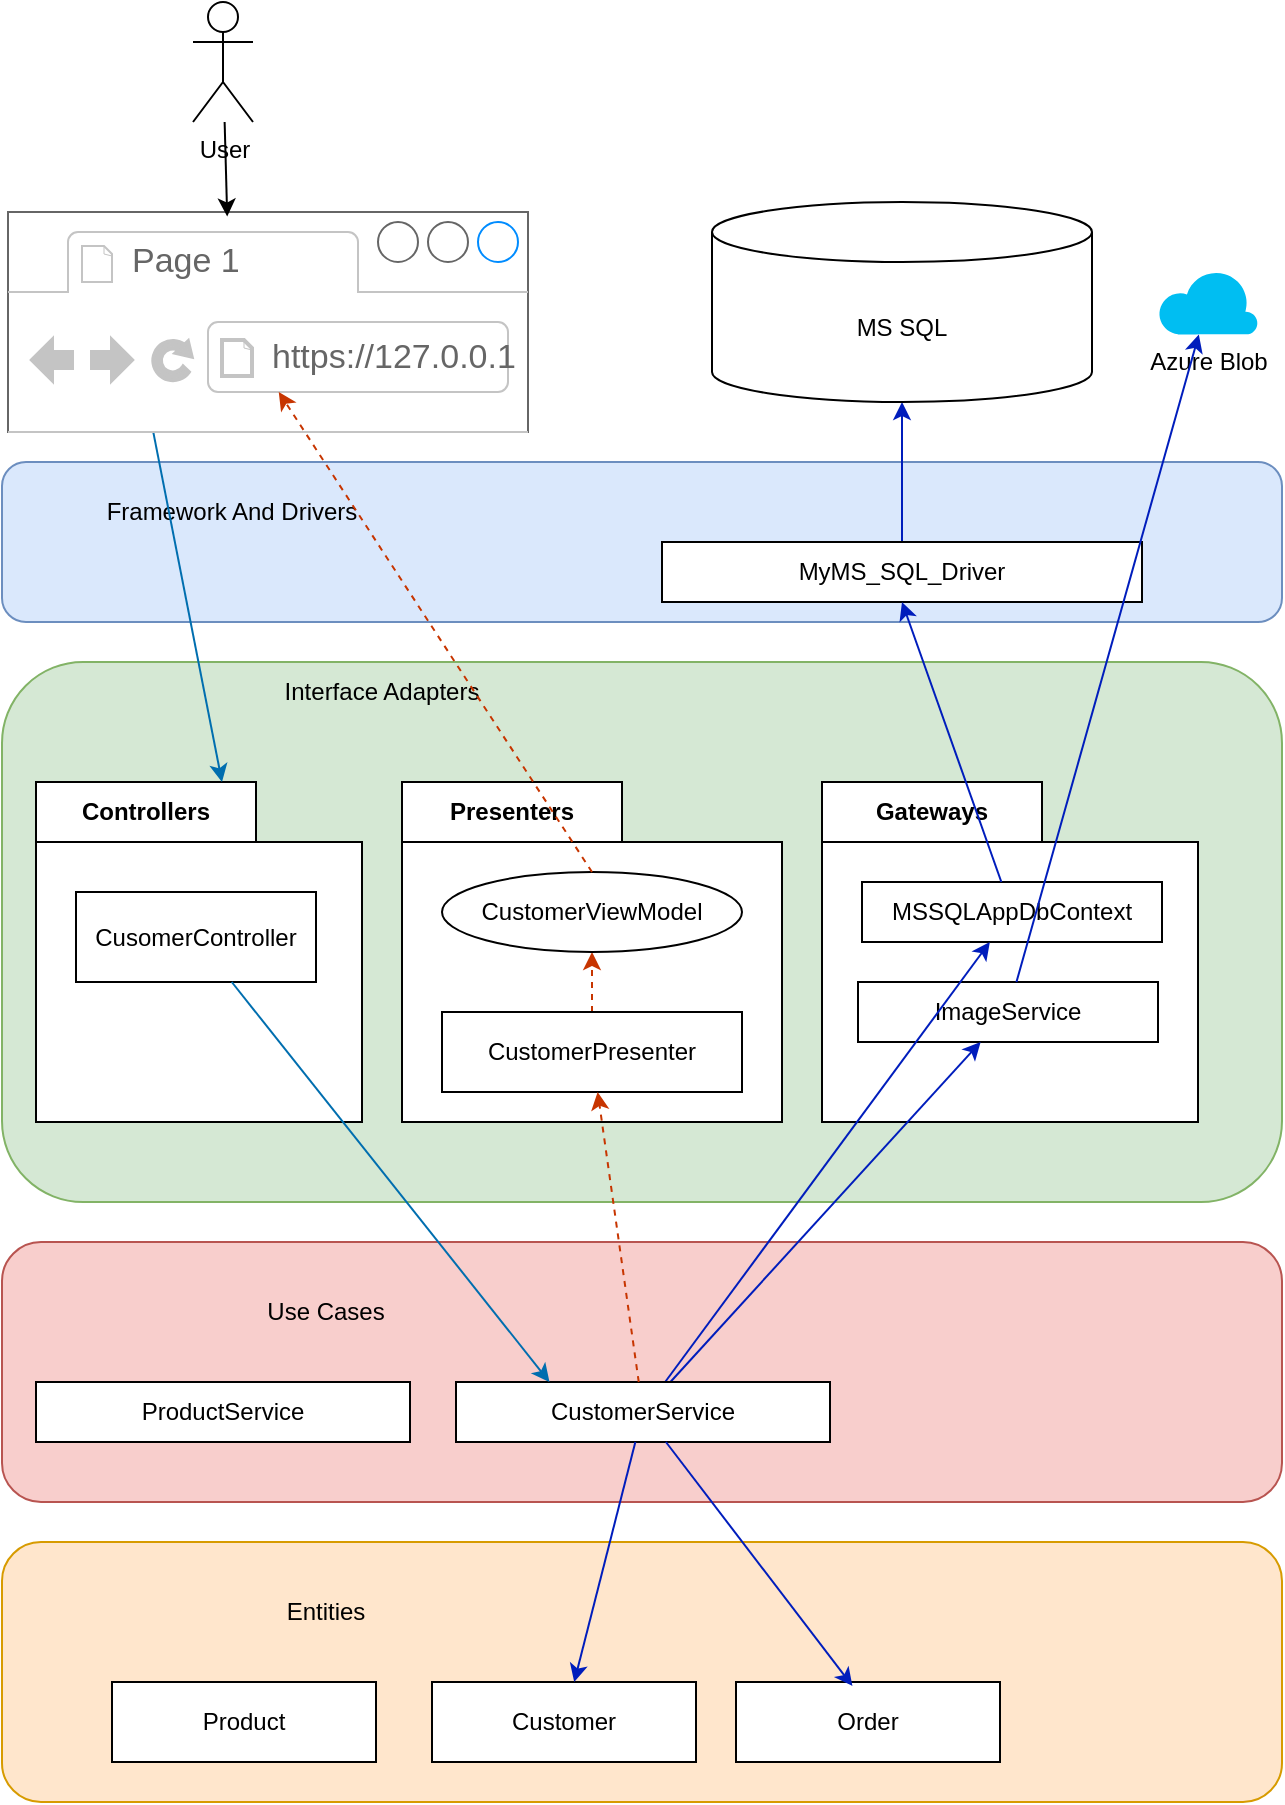 <mxfile version="26.0.14">
  <diagram name="Page-1" id="xm5KmcZdopvaGnkaJR0_">
    <mxGraphModel dx="919" dy="1887" grid="1" gridSize="10" guides="1" tooltips="1" connect="1" arrows="1" fold="1" page="1" pageScale="1" pageWidth="850" pageHeight="1100" math="0" shadow="0">
      <root>
        <mxCell id="0" />
        <mxCell id="1" parent="0" />
        <mxCell id="C29Km5RfJu_qYMMxc9Lp-41" value="" style="rounded=1;whiteSpace=wrap;html=1;fillColor=#d5e8d4;strokeColor=#82b366;" vertex="1" parent="1">
          <mxGeometry x="120" y="210" width="640" height="270" as="geometry" />
        </mxCell>
        <mxCell id="C29Km5RfJu_qYMMxc9Lp-5" value="Controllers" style="shape=folder;fontStyle=1;tabWidth=110;tabHeight=30;tabPosition=left;html=1;boundedLbl=1;labelInHeader=1;container=1;collapsible=0;recursiveResize=0;whiteSpace=wrap;" vertex="1" parent="1">
          <mxGeometry x="137" y="270" width="163" height="170" as="geometry" />
        </mxCell>
        <mxCell id="C29Km5RfJu_qYMMxc9Lp-67" value="CusomerController" style="rounded=0;whiteSpace=wrap;html=1;" vertex="1" parent="C29Km5RfJu_qYMMxc9Lp-5">
          <mxGeometry x="20" y="55" width="120" height="45" as="geometry" />
        </mxCell>
        <mxCell id="C29Km5RfJu_qYMMxc9Lp-10" value="Presenters" style="shape=folder;fontStyle=1;tabWidth=110;tabHeight=30;tabPosition=left;html=1;boundedLbl=1;labelInHeader=1;container=1;collapsible=0;recursiveResize=0;whiteSpace=wrap;" vertex="1" parent="1">
          <mxGeometry x="320" y="270" width="190" height="170" as="geometry" />
        </mxCell>
        <mxCell id="C29Km5RfJu_qYMMxc9Lp-60" style="rounded=0;orthogonalLoop=1;jettySize=auto;html=1;fillColor=#fa6800;strokeColor=#C73500;dashed=1;" edge="1" parent="C29Km5RfJu_qYMMxc9Lp-10" source="C29Km5RfJu_qYMMxc9Lp-11" target="C29Km5RfJu_qYMMxc9Lp-44">
          <mxGeometry relative="1" as="geometry" />
        </mxCell>
        <mxCell id="C29Km5RfJu_qYMMxc9Lp-11" value="CustomerPresenter" style="html=1;whiteSpace=wrap;" vertex="1" parent="C29Km5RfJu_qYMMxc9Lp-10">
          <mxGeometry width="150" height="40" relative="1" as="geometry">
            <mxPoint x="20" y="115" as="offset" />
          </mxGeometry>
        </mxCell>
        <mxCell id="C29Km5RfJu_qYMMxc9Lp-44" value="CustomerViewModel" style="ellipse;whiteSpace=wrap;html=1;" vertex="1" parent="C29Km5RfJu_qYMMxc9Lp-10">
          <mxGeometry x="20" y="45" width="150" height="40" as="geometry" />
        </mxCell>
        <mxCell id="C29Km5RfJu_qYMMxc9Lp-12" value="Gateways" style="shape=folder;fontStyle=1;tabWidth=110;tabHeight=30;tabPosition=left;html=1;boundedLbl=1;labelInHeader=1;container=1;collapsible=0;recursiveResize=0;whiteSpace=wrap;" vertex="1" parent="1">
          <mxGeometry x="530" y="270" width="188" height="170" as="geometry" />
        </mxCell>
        <mxCell id="C29Km5RfJu_qYMMxc9Lp-13" value="MSSQLAppDbContext" style="html=1;whiteSpace=wrap;" vertex="1" parent="C29Km5RfJu_qYMMxc9Lp-12">
          <mxGeometry width="150" height="30" relative="1" as="geometry">
            <mxPoint x="20" y="50" as="offset" />
          </mxGeometry>
        </mxCell>
        <mxCell id="C29Km5RfJu_qYMMxc9Lp-35" value="ImageService" style="html=1;whiteSpace=wrap;" vertex="1" parent="C29Km5RfJu_qYMMxc9Lp-12">
          <mxGeometry x="18" y="100" width="150" height="30" as="geometry" />
        </mxCell>
        <mxCell id="C29Km5RfJu_qYMMxc9Lp-15" value="Interface Adapters" style="text;html=1;align=center;verticalAlign=middle;whiteSpace=wrap;rounded=0;" vertex="1" parent="1">
          <mxGeometry x="210" y="210" width="200" height="30" as="geometry" />
        </mxCell>
        <mxCell id="C29Km5RfJu_qYMMxc9Lp-16" value="" style="rounded=1;whiteSpace=wrap;html=1;fillColor=#dae8fc;strokeColor=#6c8ebf;" vertex="1" parent="1">
          <mxGeometry x="120" y="110" width="640" height="80" as="geometry" />
        </mxCell>
        <mxCell id="C29Km5RfJu_qYMMxc9Lp-17" value="Framework And Drivers" style="text;html=1;align=center;verticalAlign=middle;whiteSpace=wrap;rounded=0;" vertex="1" parent="1">
          <mxGeometry x="135" y="120" width="200" height="30" as="geometry" />
        </mxCell>
        <mxCell id="C29Km5RfJu_qYMMxc9Lp-34" style="rounded=0;orthogonalLoop=1;jettySize=auto;html=1;fillColor=#0050ef;strokeColor=#001DBC;" edge="1" parent="1" source="C29Km5RfJu_qYMMxc9Lp-20" target="C29Km5RfJu_qYMMxc9Lp-21">
          <mxGeometry relative="1" as="geometry" />
        </mxCell>
        <mxCell id="C29Km5RfJu_qYMMxc9Lp-20" value="MyMS_SQL_Driver" style="rounded=0;whiteSpace=wrap;html=1;" vertex="1" parent="1">
          <mxGeometry x="450" y="150" width="240" height="30" as="geometry" />
        </mxCell>
        <mxCell id="C29Km5RfJu_qYMMxc9Lp-21" value="MS SQL" style="shape=cylinder3;whiteSpace=wrap;html=1;boundedLbl=1;backgroundOutline=1;size=15;" vertex="1" parent="1">
          <mxGeometry x="475" y="-20" width="190" height="100" as="geometry" />
        </mxCell>
        <mxCell id="C29Km5RfJu_qYMMxc9Lp-22" value="User" style="shape=umlActor;verticalLabelPosition=bottom;verticalAlign=top;html=1;outlineConnect=0;" vertex="1" parent="1">
          <mxGeometry x="215.5" y="-120" width="30" height="60" as="geometry" />
        </mxCell>
        <mxCell id="C29Km5RfJu_qYMMxc9Lp-30" style="rounded=0;orthogonalLoop=1;jettySize=auto;html=1;fillColor=#1ba1e2;strokeColor=#006EAF;exitX=0.323;exitY=0.987;exitDx=0;exitDy=0;exitPerimeter=0;" edge="1" parent="1" source="C29Km5RfJu_qYMMxc9Lp-24">
          <mxGeometry relative="1" as="geometry">
            <mxPoint x="204" y="-150" as="sourcePoint" />
            <mxPoint x="230" y="270" as="targetPoint" />
          </mxGeometry>
        </mxCell>
        <mxCell id="C29Km5RfJu_qYMMxc9Lp-24" value="" style="strokeWidth=1;shadow=0;dashed=0;align=center;html=1;shape=mxgraph.mockup.containers.browserWindow;rSize=0;strokeColor=#666666;strokeColor2=#008cff;strokeColor3=#c4c4c4;mainText=,;recursiveResize=0;" vertex="1" parent="1">
          <mxGeometry x="123" y="-15" width="212" height="90" as="geometry" />
        </mxCell>
        <mxCell id="C29Km5RfJu_qYMMxc9Lp-25" value="Page 1" style="strokeWidth=1;shadow=0;dashed=0;align=center;html=1;shape=mxgraph.mockup.containers.anchor;fontSize=17;fontColor=#666666;align=left;whiteSpace=wrap;" vertex="1" parent="C29Km5RfJu_qYMMxc9Lp-24">
          <mxGeometry x="60" y="12" width="110" height="26" as="geometry" />
        </mxCell>
        <mxCell id="C29Km5RfJu_qYMMxc9Lp-26" value="https://127.0.0.1" style="strokeWidth=1;shadow=0;dashed=0;align=center;html=1;shape=mxgraph.mockup.containers.anchor;rSize=0;fontSize=17;fontColor=#666666;align=left;" vertex="1" parent="C29Km5RfJu_qYMMxc9Lp-24">
          <mxGeometry x="130" y="60" width="170" height="26" as="geometry" />
        </mxCell>
        <mxCell id="C29Km5RfJu_qYMMxc9Lp-28" style="rounded=0;orthogonalLoop=1;jettySize=auto;html=1;entryX=0.517;entryY=0.025;entryDx=0;entryDy=0;entryPerimeter=0;" edge="1" parent="1" source="C29Km5RfJu_qYMMxc9Lp-22" target="C29Km5RfJu_qYMMxc9Lp-24">
          <mxGeometry relative="1" as="geometry" />
        </mxCell>
        <mxCell id="C29Km5RfJu_qYMMxc9Lp-31" value="" style="rounded=1;whiteSpace=wrap;html=1;fillColor=#f8cecc;strokeColor=#b85450;" vertex="1" parent="1">
          <mxGeometry x="120" y="500" width="640" height="130" as="geometry" />
        </mxCell>
        <mxCell id="C29Km5RfJu_qYMMxc9Lp-32" value="Use Cases" style="text;html=1;align=center;verticalAlign=middle;whiteSpace=wrap;rounded=0;" vertex="1" parent="1">
          <mxGeometry x="157" y="520" width="250" height="30" as="geometry" />
        </mxCell>
        <mxCell id="C29Km5RfJu_qYMMxc9Lp-33" style="rounded=0;orthogonalLoop=1;jettySize=auto;html=1;entryX=0.5;entryY=1;entryDx=0;entryDy=0;fillColor=#0050ef;strokeColor=#001DBC;" edge="1" parent="1" source="C29Km5RfJu_qYMMxc9Lp-13" target="C29Km5RfJu_qYMMxc9Lp-20">
          <mxGeometry relative="1" as="geometry" />
        </mxCell>
        <mxCell id="C29Km5RfJu_qYMMxc9Lp-36" value="Azure Blob" style="verticalLabelPosition=bottom;html=1;verticalAlign=top;align=center;strokeColor=none;fillColor=#00BEF2;shape=mxgraph.azure.cloud;" vertex="1" parent="1">
          <mxGeometry x="698" y="13.75" width="50" height="32.5" as="geometry" />
        </mxCell>
        <mxCell id="C29Km5RfJu_qYMMxc9Lp-37" style="rounded=0;orthogonalLoop=1;jettySize=auto;html=1;fillColor=#0050ef;strokeColor=#001DBC;" edge="1" parent="1" source="C29Km5RfJu_qYMMxc9Lp-35" target="C29Km5RfJu_qYMMxc9Lp-36">
          <mxGeometry relative="1" as="geometry" />
        </mxCell>
        <mxCell id="C29Km5RfJu_qYMMxc9Lp-53" style="rounded=0;orthogonalLoop=1;jettySize=auto;html=1;fillColor=#0050ef;strokeColor=#001DBC;" edge="1" parent="1" source="C29Km5RfJu_qYMMxc9Lp-39" target="C29Km5RfJu_qYMMxc9Lp-13">
          <mxGeometry relative="1" as="geometry" />
        </mxCell>
        <mxCell id="C29Km5RfJu_qYMMxc9Lp-54" style="rounded=0;orthogonalLoop=1;jettySize=auto;html=1;fillColor=#0050ef;strokeColor=#001DBC;" edge="1" parent="1" source="C29Km5RfJu_qYMMxc9Lp-39" target="C29Km5RfJu_qYMMxc9Lp-35">
          <mxGeometry relative="1" as="geometry" />
        </mxCell>
        <mxCell id="C29Km5RfJu_qYMMxc9Lp-39" value="CustomerService" style="rounded=0;whiteSpace=wrap;html=1;" vertex="1" parent="1">
          <mxGeometry x="347" y="570" width="187" height="30" as="geometry" />
        </mxCell>
        <mxCell id="C29Km5RfJu_qYMMxc9Lp-40" value="ProductService" style="rounded=0;whiteSpace=wrap;html=1;" vertex="1" parent="1">
          <mxGeometry x="137" y="570" width="187" height="30" as="geometry" />
        </mxCell>
        <mxCell id="C29Km5RfJu_qYMMxc9Lp-45" value="" style="rounded=1;whiteSpace=wrap;html=1;fillColor=#ffe6cc;strokeColor=#d79b00;" vertex="1" parent="1">
          <mxGeometry x="120" y="650" width="640" height="130" as="geometry" />
        </mxCell>
        <mxCell id="C29Km5RfJu_qYMMxc9Lp-46" value="Product" style="rounded=0;whiteSpace=wrap;html=1;" vertex="1" parent="1">
          <mxGeometry x="175" y="720" width="132" height="40" as="geometry" />
        </mxCell>
        <mxCell id="C29Km5RfJu_qYMMxc9Lp-47" value="Customer" style="rounded=0;whiteSpace=wrap;html=1;" vertex="1" parent="1">
          <mxGeometry x="335" y="720" width="132" height="40" as="geometry" />
        </mxCell>
        <mxCell id="C29Km5RfJu_qYMMxc9Lp-48" value="Entities" style="text;html=1;align=center;verticalAlign=middle;whiteSpace=wrap;rounded=0;" vertex="1" parent="1">
          <mxGeometry x="157" y="670" width="250" height="30" as="geometry" />
        </mxCell>
        <mxCell id="C29Km5RfJu_qYMMxc9Lp-50" value="Order" style="rounded=0;whiteSpace=wrap;html=1;" vertex="1" parent="1">
          <mxGeometry x="487" y="720" width="132" height="40" as="geometry" />
        </mxCell>
        <mxCell id="C29Km5RfJu_qYMMxc9Lp-51" style="rounded=0;orthogonalLoop=1;jettySize=auto;html=1;fillColor=#0050ef;strokeColor=#001DBC;" edge="1" parent="1" source="C29Km5RfJu_qYMMxc9Lp-39" target="C29Km5RfJu_qYMMxc9Lp-47">
          <mxGeometry relative="1" as="geometry" />
        </mxCell>
        <mxCell id="C29Km5RfJu_qYMMxc9Lp-52" style="rounded=0;orthogonalLoop=1;jettySize=auto;html=1;entryX=0.441;entryY=0.05;entryDx=0;entryDy=0;entryPerimeter=0;fillColor=#0050ef;strokeColor=#001DBC;" edge="1" parent="1" source="C29Km5RfJu_qYMMxc9Lp-39" target="C29Km5RfJu_qYMMxc9Lp-50">
          <mxGeometry relative="1" as="geometry" />
        </mxCell>
        <mxCell id="C29Km5RfJu_qYMMxc9Lp-71" style="rounded=0;orthogonalLoop=1;jettySize=auto;html=1;entryX=0.25;entryY=0;entryDx=0;entryDy=0;fillColor=#1ba1e2;strokeColor=#006EAF;" edge="1" parent="1" source="C29Km5RfJu_qYMMxc9Lp-67" target="C29Km5RfJu_qYMMxc9Lp-39">
          <mxGeometry relative="1" as="geometry">
            <mxPoint x="243.323" y="410" as="sourcePoint" />
          </mxGeometry>
        </mxCell>
        <mxCell id="C29Km5RfJu_qYMMxc9Lp-72" style="rounded=0;orthogonalLoop=1;jettySize=auto;html=1;fillColor=#fa6800;strokeColor=#C73500;dashed=1;" edge="1" parent="1" source="C29Km5RfJu_qYMMxc9Lp-39" target="C29Km5RfJu_qYMMxc9Lp-11">
          <mxGeometry relative="1" as="geometry" />
        </mxCell>
        <mxCell id="C29Km5RfJu_qYMMxc9Lp-73" style="rounded=0;orthogonalLoop=1;jettySize=auto;html=1;dashed=1;fillColor=#fa6800;strokeColor=#C73500;exitX=0.5;exitY=0;exitDx=0;exitDy=0;" edge="1" parent="1" source="C29Km5RfJu_qYMMxc9Lp-44" target="C29Km5RfJu_qYMMxc9Lp-24">
          <mxGeometry relative="1" as="geometry" />
        </mxCell>
      </root>
    </mxGraphModel>
  </diagram>
</mxfile>
